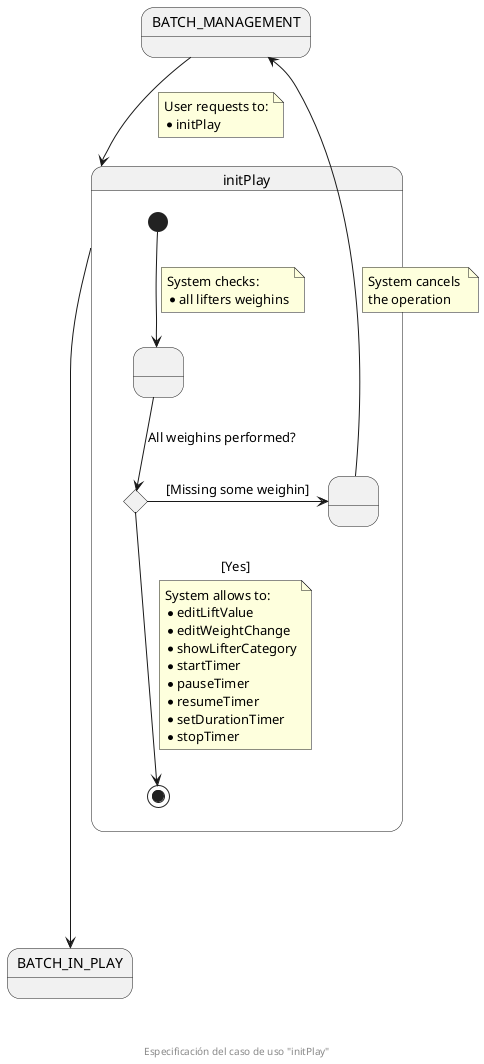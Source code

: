 @startuml
state BATCH_MANAGEMENT
state BATCH_IN_PLAY
state initPlay {
  state " " as WEIGHINS_CHECKED
  state allWeighinsPerformedCHC <<choice>>
  state " " as MISSING_WEIGHINS

  [*] --> WEIGHINS_CHECKED
  note on link
    System checks:
    * all lifters weighins
  end note
  
  WEIGHINS_CHECKED --> allWeighinsPerformedCHC : All weighins performed?

  allWeighinsPerformedCHC -right-> MISSING_WEIGHINS : [Missing some weighin]

  MISSING_WEIGHINS -up-> BATCH_MANAGEMENT
  note on link
    System cancels 
    the operation
  end note

  allWeighinsPerformedCHC --> [*]: [Yes]
  note on link
    System allows to:
    * editLiftValue
    * editWeightChange
    * showLifterCategory
    * startTimer
    * pauseTimer
    * resumeTimer
    * setDurationTimer
    * stopTimer
  end note

}

BATCH_MANAGEMENT --> initPlay
note on link
  User requests to:
  * initPlay
end note

initPlay -down-----> BATCH_IN_PLAY

footer \n\n\n Especificación del caso de uso "initPlay"
@enduml
